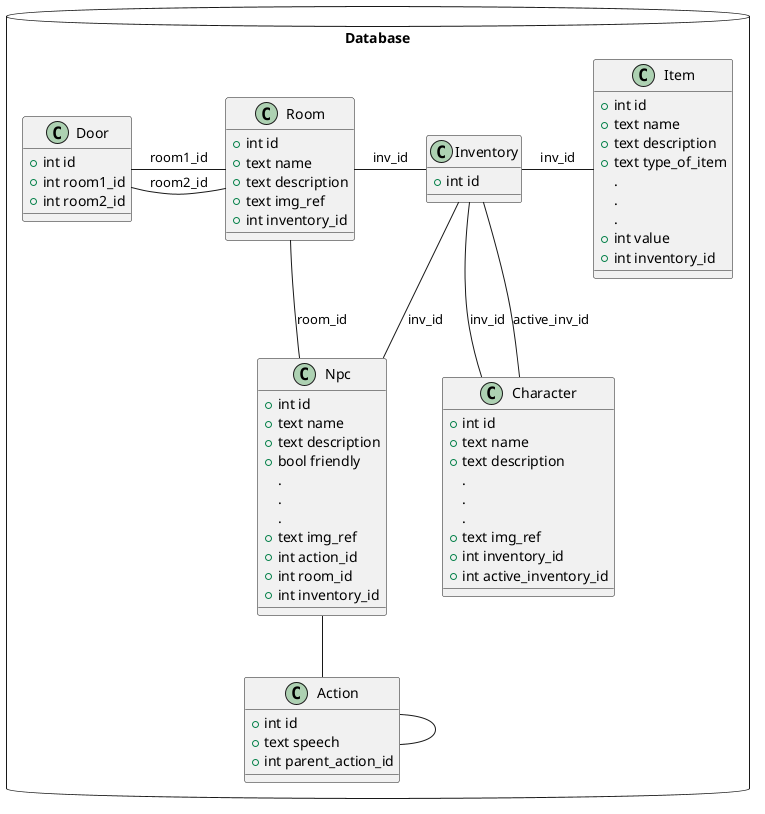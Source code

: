 @startuml
package Database <<Database>> {
class Room {
+ int id
+ text name
+ text description
+ text img_ref
+ int inventory_id
}
class Door {
+ int id
+ int room1_id
+ int room2_id
}
class Item {
+ int id
+ text name
+ text description
+ text type_of_item
.
.
.
+ int value
+ int inventory_id
}
class Npc {
+ int id
+ text name
+ text description
+ bool friendly
.
.
.
+ text img_ref
+ int action_id
+ int room_id
+ int inventory_id
}
class Inventory {
+ int id
}
class Action {
+ int id
+ text speech
+ int parent_action_id
}
class Character {
+ int id
+ text name
+ text description
.
.
.
+ text img_ref
+ int inventory_id
+ int active_inventory_id
}
}

Action -- Action
Npc -- Action
Inventory -left-- Room : inv_id
Inventory -- Npc : inv_id
Inventory -- Character : inv_id
Inventory -- Character : active_inv_id
Item -left-- Inventory : inv_id
Room -- Npc : room_id
Door -right-- Room : room1_id
Door -right-- Room : room2_id

@enduml